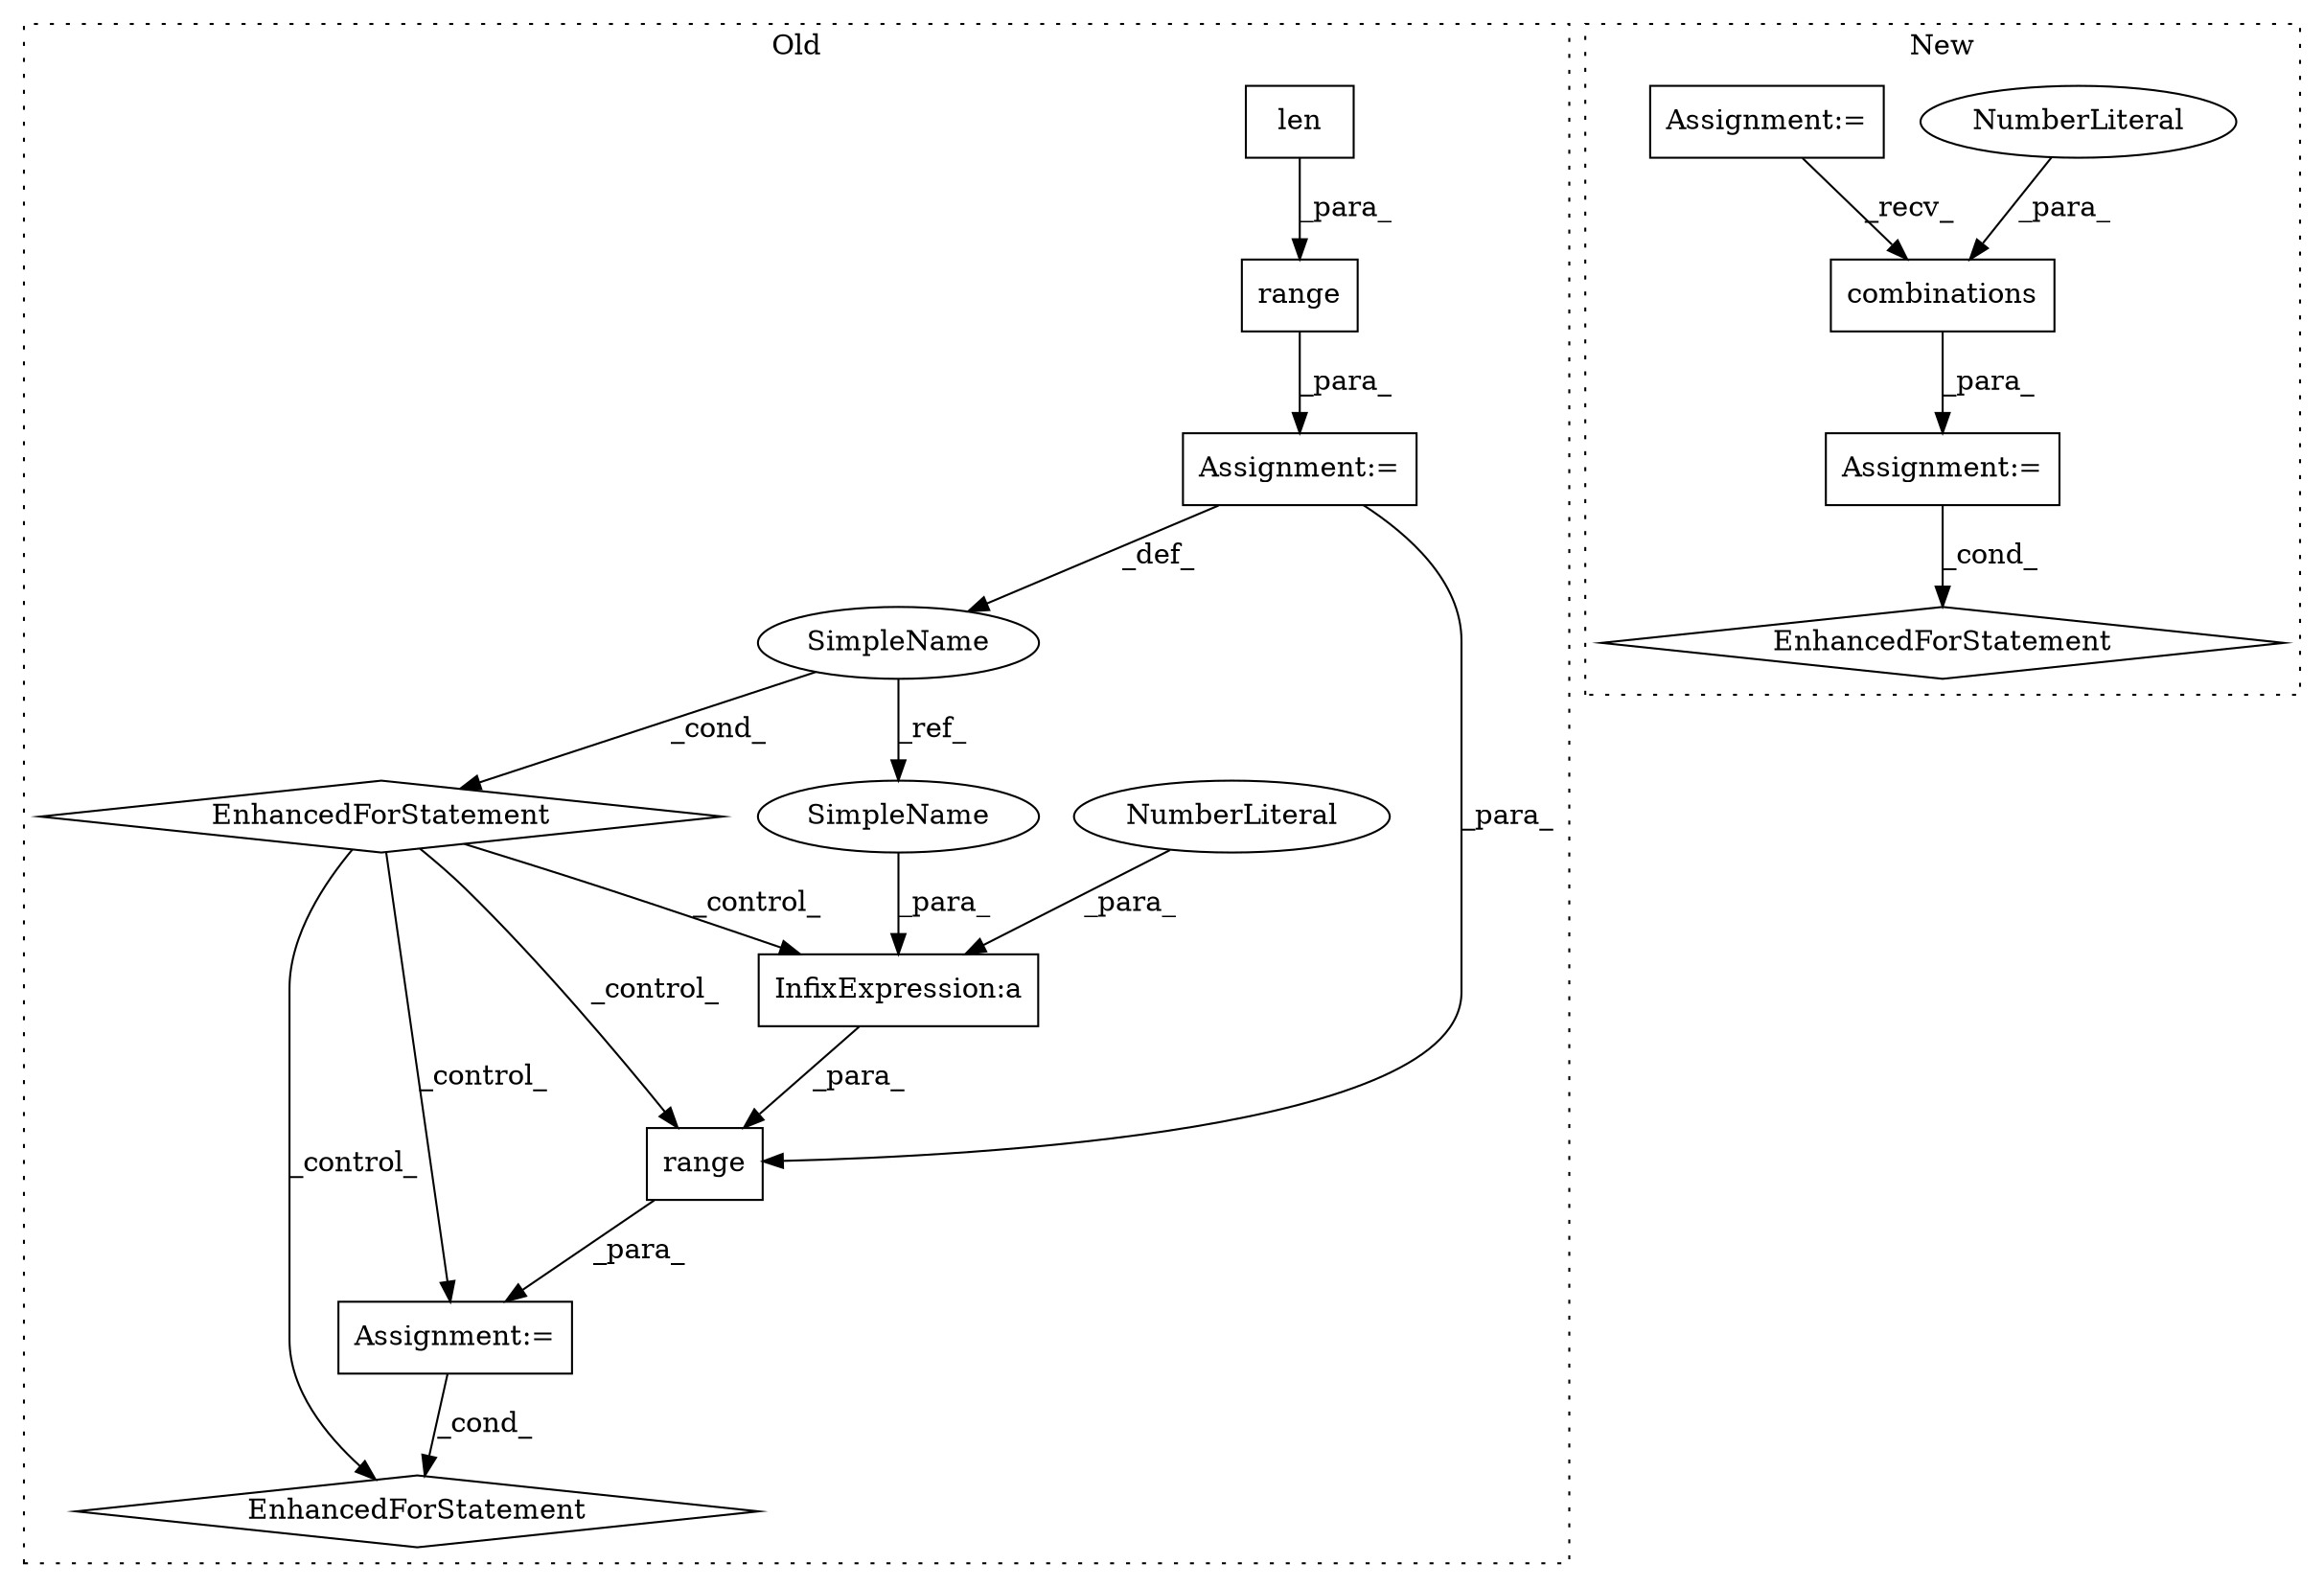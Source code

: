 digraph G {
subgraph cluster0 {
1 [label="EnhancedForStatement" a="70" s="4229,4317" l="57,2" shape="diamond"];
5 [label="Assignment:=" a="7" s="4137,4219" l="53,2" shape="box"];
6 [label="EnhancedForStatement" a="70" s="4137,4219" l="53,2" shape="diamond"];
7 [label="InfixExpression:a" a="27" s="4301" l="3" shape="box"];
8 [label="NumberLiteral" a="34" s="4304" l="1" shape="ellipse"];
9 [label="range" a="32" s="4294,4316" l="6,1" shape="box"];
11 [label="SimpleName" a="42" s="4194" l="1" shape="ellipse"];
12 [label="len" a="32" s="4111,4130" l="4,1" shape="box"];
13 [label="range" a="32" s="4198,4218" l="6,1" shape="box"];
14 [label="Assignment:=" a="7" s="4229,4317" l="57,2" shape="box"];
16 [label="SimpleName" a="42" s="4300" l="1" shape="ellipse"];
label = "Old";
style="dotted";
}
subgraph cluster1 {
2 [label="combinations" a="32" s="4144,4174" l="13,1" shape="box"];
3 [label="EnhancedForStatement" a="70" s="4063,4175" l="63,2" shape="diamond"];
4 [label="NumberLiteral" a="34" s="4173" l="1" shape="ellipse"];
10 [label="Assignment:=" a="7" s="3752" l="9" shape="box"];
15 [label="Assignment:=" a="7" s="4063,4175" l="63,2" shape="box"];
label = "New";
style="dotted";
}
2 -> 15 [label="_para_"];
4 -> 2 [label="_para_"];
5 -> 9 [label="_para_"];
5 -> 11 [label="_def_"];
6 -> 1 [label="_control_"];
6 -> 14 [label="_control_"];
6 -> 9 [label="_control_"];
6 -> 7 [label="_control_"];
7 -> 9 [label="_para_"];
8 -> 7 [label="_para_"];
9 -> 14 [label="_para_"];
10 -> 2 [label="_recv_"];
11 -> 6 [label="_cond_"];
11 -> 16 [label="_ref_"];
12 -> 13 [label="_para_"];
13 -> 5 [label="_para_"];
14 -> 1 [label="_cond_"];
15 -> 3 [label="_cond_"];
16 -> 7 [label="_para_"];
}